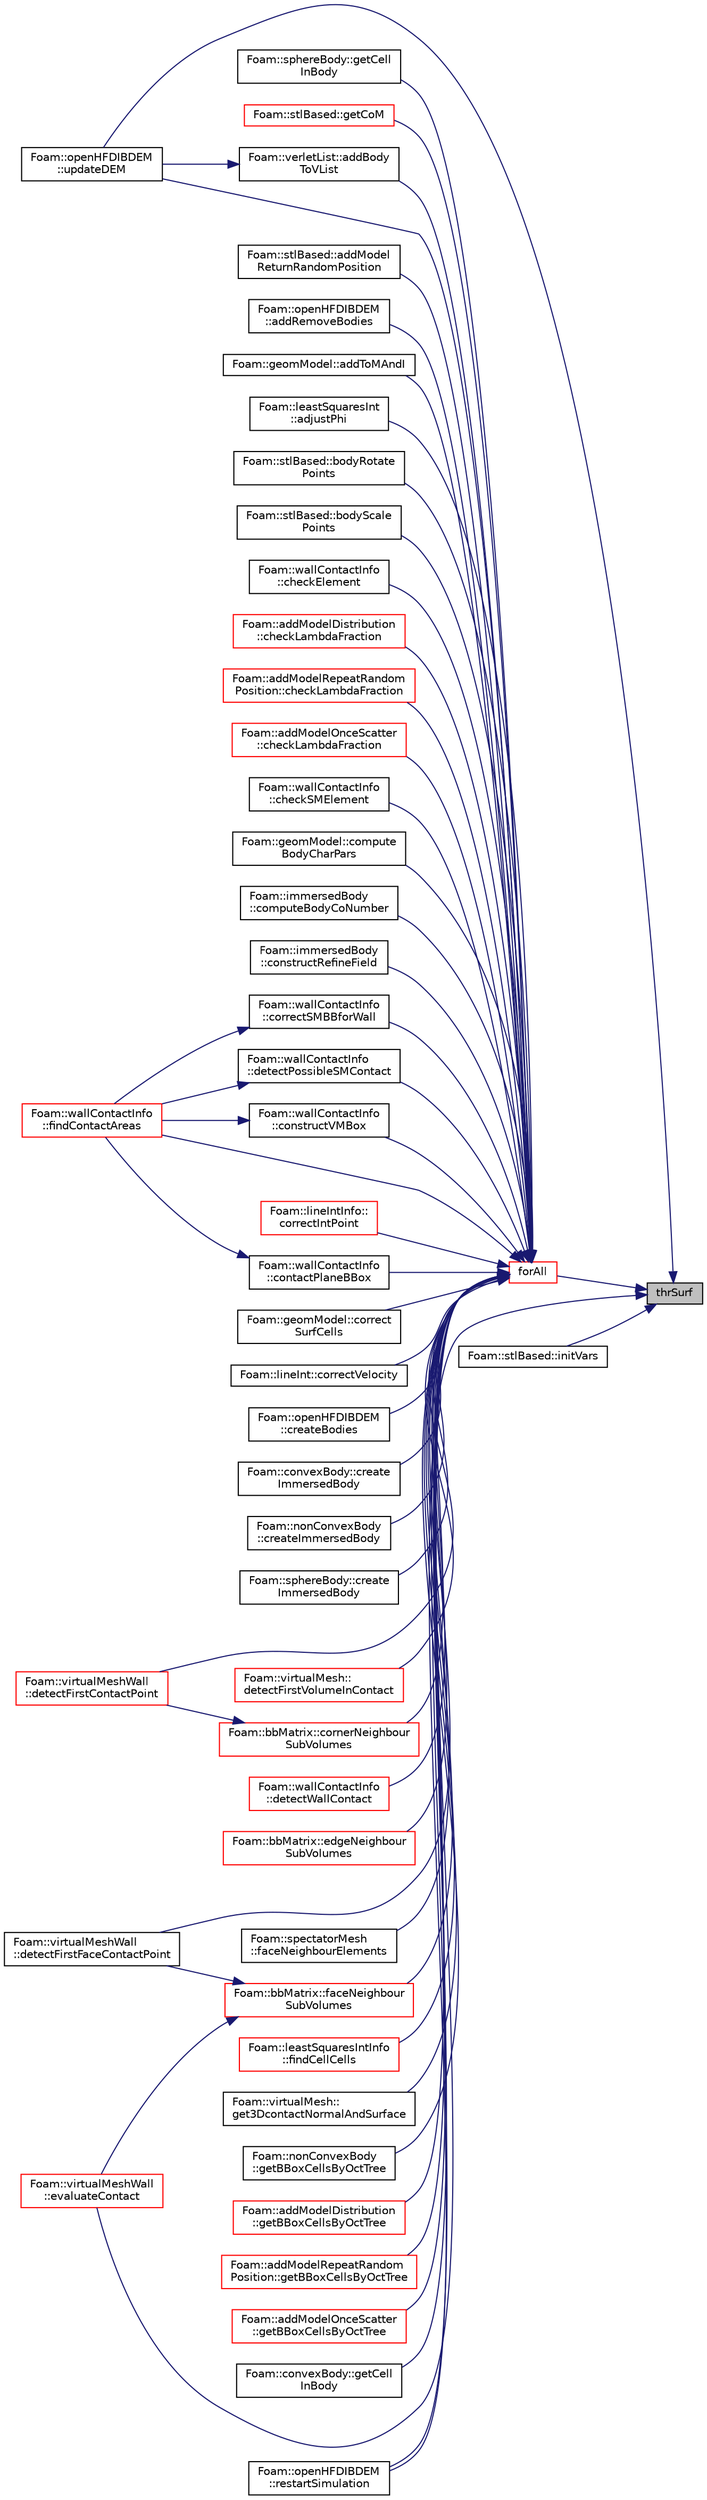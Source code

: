 digraph "thrSurf"
{
 // LATEX_PDF_SIZE
  edge [fontname="Helvetica",fontsize="10",labelfontname="Helvetica",labelfontsize="10"];
  node [fontname="Helvetica",fontsize="10",shape=record];
  rankdir="RL";
  Node1 [label="thrSurf",height=0.2,width=0.4,color="black", fillcolor="grey75", style="filled", fontcolor="black",tooltip=" "];
  Node1 -> Node2 [dir="back",color="midnightblue",fontsize="10",style="solid",fontname="Helvetica"];
  Node2 [label="forAll",height=0.2,width=0.4,color="red", fillcolor="white", style="filled",URL="$addModels_2initializeAddModels_8H.html#adcd69a620b2d93c893cbf0e92bb7c5d7",tooltip=" "];
  Node2 -> Node3 [dir="back",color="midnightblue",fontsize="10",style="solid",fontname="Helvetica"];
  Node3 [label="Foam::verletList::addBody\lToVList",height=0.2,width=0.4,color="black", fillcolor="white", style="filled",URL="$classFoam_1_1verletList.html#aea6f0fad34c18dc07869fa23c0ece9a8",tooltip=" "];
  Node3 -> Node4 [dir="back",color="midnightblue",fontsize="10",style="solid",fontname="Helvetica"];
  Node4 [label="Foam::openHFDIBDEM\l::updateDEM",height=0.2,width=0.4,color="black", fillcolor="white", style="filled",URL="$classFoam_1_1openHFDIBDEM.html#a631520a4cab61268624eada0bb3497f0",tooltip=" "];
  Node2 -> Node5 [dir="back",color="midnightblue",fontsize="10",style="solid",fontname="Helvetica"];
  Node5 [label="Foam::stlBased::addModel\lReturnRandomPosition",height=0.2,width=0.4,color="black", fillcolor="white", style="filled",URL="$classFoam_1_1stlBased.html#a66957c296d35e84b2db9c09870f7f3ff",tooltip=" "];
  Node2 -> Node6 [dir="back",color="midnightblue",fontsize="10",style="solid",fontname="Helvetica"];
  Node6 [label="Foam::openHFDIBDEM\l::addRemoveBodies",height=0.2,width=0.4,color="black", fillcolor="white", style="filled",URL="$classFoam_1_1openHFDIBDEM.html#ae96e9c231ddcf52a55420d68dbd3f73f",tooltip=" "];
  Node2 -> Node7 [dir="back",color="midnightblue",fontsize="10",style="solid",fontname="Helvetica"];
  Node7 [label="Foam::geomModel::addToMAndI",height=0.2,width=0.4,color="black", fillcolor="white", style="filled",URL="$classFoam_1_1geomModel.html#a78b35514e8fb42ef184151793fc682ae",tooltip=" "];
  Node2 -> Node8 [dir="back",color="midnightblue",fontsize="10",style="solid",fontname="Helvetica"];
  Node8 [label="Foam::leastSquaresInt\l::adjustPhi",height=0.2,width=0.4,color="black", fillcolor="white", style="filled",URL="$classFoam_1_1leastSquaresInt.html#ade561008c931dd2214a0e5494365d6b1",tooltip=" "];
  Node2 -> Node9 [dir="back",color="midnightblue",fontsize="10",style="solid",fontname="Helvetica"];
  Node9 [label="Foam::stlBased::bodyRotate\lPoints",height=0.2,width=0.4,color="black", fillcolor="white", style="filled",URL="$classFoam_1_1stlBased.html#a5fabe559c0cfa0bd8adaae27133e55f3",tooltip=" "];
  Node2 -> Node10 [dir="back",color="midnightblue",fontsize="10",style="solid",fontname="Helvetica"];
  Node10 [label="Foam::stlBased::bodyScale\lPoints",height=0.2,width=0.4,color="black", fillcolor="white", style="filled",URL="$classFoam_1_1stlBased.html#ade04ffbce72b014bf373ea69238fedf6",tooltip=" "];
  Node2 -> Node11 [dir="back",color="midnightblue",fontsize="10",style="solid",fontname="Helvetica"];
  Node11 [label="Foam::wallContactInfo\l::checkElement",height=0.2,width=0.4,color="black", fillcolor="white", style="filled",URL="$classFoam_1_1wallContactInfo.html#aebaeb00276ac897f472ed9b96520d29e",tooltip=" "];
  Node2 -> Node12 [dir="back",color="midnightblue",fontsize="10",style="solid",fontname="Helvetica"];
  Node12 [label="Foam::addModelDistribution\l::checkLambdaFraction",height=0.2,width=0.4,color="red", fillcolor="white", style="filled",URL="$classFoam_1_1addModelDistribution.html#aca0ced912d79c3f7760080f75f6f3ac6",tooltip=" "];
  Node2 -> Node14 [dir="back",color="midnightblue",fontsize="10",style="solid",fontname="Helvetica"];
  Node14 [label="Foam::addModelRepeatRandom\lPosition::checkLambdaFraction",height=0.2,width=0.4,color="red", fillcolor="white", style="filled",URL="$classFoam_1_1addModelRepeatRandomPosition.html#aa5887270431925f2f684aed1be7aa1e0",tooltip=" "];
  Node2 -> Node16 [dir="back",color="midnightblue",fontsize="10",style="solid",fontname="Helvetica"];
  Node16 [label="Foam::addModelOnceScatter\l::checkLambdaFraction",height=0.2,width=0.4,color="red", fillcolor="white", style="filled",URL="$classFoam_1_1addModelOnceScatter.html#a09a92c63f61e4fde7df88aa0a60fc640",tooltip=" "];
  Node2 -> Node18 [dir="back",color="midnightblue",fontsize="10",style="solid",fontname="Helvetica"];
  Node18 [label="Foam::wallContactInfo\l::checkSMElement",height=0.2,width=0.4,color="black", fillcolor="white", style="filled",URL="$classFoam_1_1wallContactInfo.html#a1841707e3db86426b018c56159960301",tooltip=" "];
  Node2 -> Node19 [dir="back",color="midnightblue",fontsize="10",style="solid",fontname="Helvetica"];
  Node19 [label="Foam::geomModel::compute\lBodyCharPars",height=0.2,width=0.4,color="black", fillcolor="white", style="filled",URL="$classFoam_1_1geomModel.html#a042ae896c576123625e3e95f7d5d9d12",tooltip=" "];
  Node2 -> Node20 [dir="back",color="midnightblue",fontsize="10",style="solid",fontname="Helvetica"];
  Node20 [label="Foam::immersedBody\l::computeBodyCoNumber",height=0.2,width=0.4,color="black", fillcolor="white", style="filled",URL="$classFoam_1_1immersedBody.html#a3fc696addbdc30f33f9c0cc38470721a",tooltip=" "];
  Node2 -> Node21 [dir="back",color="midnightblue",fontsize="10",style="solid",fontname="Helvetica"];
  Node21 [label="Foam::immersedBody\l::constructRefineField",height=0.2,width=0.4,color="black", fillcolor="white", style="filled",URL="$classFoam_1_1immersedBody.html#aaf4f8bae295003d7b92e5dc5b6f41973",tooltip=" "];
  Node2 -> Node22 [dir="back",color="midnightblue",fontsize="10",style="solid",fontname="Helvetica"];
  Node22 [label="Foam::wallContactInfo\l::constructVMBox",height=0.2,width=0.4,color="black", fillcolor="white", style="filled",URL="$classFoam_1_1wallContactInfo.html#a3e65b0739791e0bcdfa21c3d395808c5",tooltip=" "];
  Node22 -> Node23 [dir="back",color="midnightblue",fontsize="10",style="solid",fontname="Helvetica"];
  Node23 [label="Foam::wallContactInfo\l::findContactAreas",height=0.2,width=0.4,color="red", fillcolor="white", style="filled",URL="$classFoam_1_1wallContactInfo.html#a76bcd73066e3c881e09c557bdb1b307a",tooltip=" "];
  Node2 -> Node28 [dir="back",color="midnightblue",fontsize="10",style="solid",fontname="Helvetica"];
  Node28 [label="Foam::wallContactInfo\l::contactPlaneBBox",height=0.2,width=0.4,color="black", fillcolor="white", style="filled",URL="$classFoam_1_1wallContactInfo.html#a04758d72a4a74b82b060f83132270a15",tooltip=" "];
  Node28 -> Node23 [dir="back",color="midnightblue",fontsize="10",style="solid",fontname="Helvetica"];
  Node2 -> Node29 [dir="back",color="midnightblue",fontsize="10",style="solid",fontname="Helvetica"];
  Node29 [label="Foam::bbMatrix::cornerNeighbour\lSubVolumes",height=0.2,width=0.4,color="red", fillcolor="white", style="filled",URL="$classFoam_1_1bbMatrix.html#adc78aadf304850e42bb5f49d0de8188a",tooltip=" "];
  Node29 -> Node30 [dir="back",color="midnightblue",fontsize="10",style="solid",fontname="Helvetica"];
  Node30 [label="Foam::virtualMeshWall\l::detectFirstContactPoint",height=0.2,width=0.4,color="red", fillcolor="white", style="filled",URL="$classFoam_1_1virtualMeshWall.html#a229ccdf5daaa15de592ba5699ca24759",tooltip=" "];
  Node2 -> Node36 [dir="back",color="midnightblue",fontsize="10",style="solid",fontname="Helvetica"];
  Node36 [label="Foam::lineIntInfo::\lcorrectIntPoint",height=0.2,width=0.4,color="red", fillcolor="white", style="filled",URL="$classFoam_1_1lineIntInfo.html#a1ec30869a19b38ad7ae4fdc2c37ed4ec",tooltip=" "];
  Node2 -> Node39 [dir="back",color="midnightblue",fontsize="10",style="solid",fontname="Helvetica"];
  Node39 [label="Foam::wallContactInfo\l::correctSMBBforWall",height=0.2,width=0.4,color="black", fillcolor="white", style="filled",URL="$classFoam_1_1wallContactInfo.html#a7f2c4489a75a2fad02e267d07488051b",tooltip=" "];
  Node39 -> Node23 [dir="back",color="midnightblue",fontsize="10",style="solid",fontname="Helvetica"];
  Node2 -> Node40 [dir="back",color="midnightblue",fontsize="10",style="solid",fontname="Helvetica"];
  Node40 [label="Foam::geomModel::correct\lSurfCells",height=0.2,width=0.4,color="black", fillcolor="white", style="filled",URL="$classFoam_1_1geomModel.html#a1604b32ba5ccb8eb76504f02adeebb11",tooltip=" "];
  Node2 -> Node41 [dir="back",color="midnightblue",fontsize="10",style="solid",fontname="Helvetica"];
  Node41 [label="Foam::lineInt::correctVelocity",height=0.2,width=0.4,color="black", fillcolor="white", style="filled",URL="$classFoam_1_1lineInt.html#afbfb1d74eb98279128a2e136c552b840",tooltip=" "];
  Node2 -> Node42 [dir="back",color="midnightblue",fontsize="10",style="solid",fontname="Helvetica"];
  Node42 [label="Foam::openHFDIBDEM\l::createBodies",height=0.2,width=0.4,color="black", fillcolor="white", style="filled",URL="$classFoam_1_1openHFDIBDEM.html#af6d640b523b8609e6605b3ca960b491d",tooltip=" "];
  Node2 -> Node43 [dir="back",color="midnightblue",fontsize="10",style="solid",fontname="Helvetica"];
  Node43 [label="Foam::convexBody::create\lImmersedBody",height=0.2,width=0.4,color="black", fillcolor="white", style="filled",URL="$classFoam_1_1convexBody.html#a5199ebce35c2045a0f01587ce77cb3b2",tooltip=" "];
  Node2 -> Node44 [dir="back",color="midnightblue",fontsize="10",style="solid",fontname="Helvetica"];
  Node44 [label="Foam::nonConvexBody\l::createImmersedBody",height=0.2,width=0.4,color="black", fillcolor="white", style="filled",URL="$classFoam_1_1nonConvexBody.html#a16fcd35e8c9843a89df277b1d14f6582",tooltip=" "];
  Node2 -> Node45 [dir="back",color="midnightblue",fontsize="10",style="solid",fontname="Helvetica"];
  Node45 [label="Foam::sphereBody::create\lImmersedBody",height=0.2,width=0.4,color="black", fillcolor="white", style="filled",URL="$classFoam_1_1sphereBody.html#aa9b84a1ef51ba44110bff654ddb29821",tooltip=" "];
  Node2 -> Node30 [dir="back",color="midnightblue",fontsize="10",style="solid",fontname="Helvetica"];
  Node2 -> Node46 [dir="back",color="midnightblue",fontsize="10",style="solid",fontname="Helvetica"];
  Node46 [label="Foam::virtualMeshWall\l::detectFirstFaceContactPoint",height=0.2,width=0.4,color="black", fillcolor="white", style="filled",URL="$classFoam_1_1virtualMeshWall.html#a493c9c144c45daae654c8805bed08eca",tooltip=" "];
  Node2 -> Node47 [dir="back",color="midnightblue",fontsize="10",style="solid",fontname="Helvetica"];
  Node47 [label="Foam::virtualMesh::\ldetectFirstVolumeInContact",height=0.2,width=0.4,color="red", fillcolor="white", style="filled",URL="$classFoam_1_1virtualMesh.html#a0f7f62ab08aea15f43f265fa5a9d60ba",tooltip=" "];
  Node2 -> Node52 [dir="back",color="midnightblue",fontsize="10",style="solid",fontname="Helvetica"];
  Node52 [label="Foam::wallContactInfo\l::detectPossibleSMContact",height=0.2,width=0.4,color="black", fillcolor="white", style="filled",URL="$classFoam_1_1wallContactInfo.html#a04b1c5a07688c1b41bc04c38b0ecf2de",tooltip=" "];
  Node52 -> Node23 [dir="back",color="midnightblue",fontsize="10",style="solid",fontname="Helvetica"];
  Node2 -> Node53 [dir="back",color="midnightblue",fontsize="10",style="solid",fontname="Helvetica"];
  Node53 [label="Foam::wallContactInfo\l::detectWallContact",height=0.2,width=0.4,color="red", fillcolor="white", style="filled",URL="$classFoam_1_1wallContactInfo.html#a1831590dfe66a0022e610a73710dbfd1",tooltip=" "];
  Node2 -> Node56 [dir="back",color="midnightblue",fontsize="10",style="solid",fontname="Helvetica"];
  Node56 [label="Foam::bbMatrix::edgeNeighbour\lSubVolumes",height=0.2,width=0.4,color="red", fillcolor="white", style="filled",URL="$classFoam_1_1bbMatrix.html#a8fcb01f3ec1377cd0432deed08dc46c1",tooltip=" "];
  Node2 -> Node57 [dir="back",color="midnightblue",fontsize="10",style="solid",fontname="Helvetica"];
  Node57 [label="Foam::virtualMeshWall\l::evaluateContact",height=0.2,width=0.4,color="red", fillcolor="white", style="filled",URL="$classFoam_1_1virtualMeshWall.html#a3579436720c2e5fcceea3ab96584cef4",tooltip=" "];
  Node2 -> Node58 [dir="back",color="midnightblue",fontsize="10",style="solid",fontname="Helvetica"];
  Node58 [label="Foam::spectatorMesh\l::faceNeighbourElements",height=0.2,width=0.4,color="black", fillcolor="white", style="filled",URL="$classFoam_1_1spectatorMesh.html#a8deefab2968e7b39995b8866ea8283a0",tooltip=" "];
  Node2 -> Node59 [dir="back",color="midnightblue",fontsize="10",style="solid",fontname="Helvetica"];
  Node59 [label="Foam::bbMatrix::faceNeighbour\lSubVolumes",height=0.2,width=0.4,color="red", fillcolor="white", style="filled",URL="$classFoam_1_1bbMatrix.html#aa0282e6c9db9b90433691b00e59f37c3",tooltip=" "];
  Node59 -> Node46 [dir="back",color="midnightblue",fontsize="10",style="solid",fontname="Helvetica"];
  Node59 -> Node57 [dir="back",color="midnightblue",fontsize="10",style="solid",fontname="Helvetica"];
  Node2 -> Node60 [dir="back",color="midnightblue",fontsize="10",style="solid",fontname="Helvetica"];
  Node60 [label="Foam::leastSquaresIntInfo\l::findCellCells",height=0.2,width=0.4,color="red", fillcolor="white", style="filled",URL="$classFoam_1_1leastSquaresIntInfo.html#afa3cf5dbb111e5be738c5a554f4a18a2",tooltip=" "];
  Node2 -> Node23 [dir="back",color="midnightblue",fontsize="10",style="solid",fontname="Helvetica"];
  Node2 -> Node62 [dir="back",color="midnightblue",fontsize="10",style="solid",fontname="Helvetica"];
  Node62 [label="Foam::virtualMesh::\lget3DcontactNormalAndSurface",height=0.2,width=0.4,color="black", fillcolor="white", style="filled",URL="$classFoam_1_1virtualMesh.html#ad6879cf042ff1edf51469d59f0494abb",tooltip=" "];
  Node2 -> Node63 [dir="back",color="midnightblue",fontsize="10",style="solid",fontname="Helvetica"];
  Node63 [label="Foam::nonConvexBody\l::getBBoxCellsByOctTree",height=0.2,width=0.4,color="black", fillcolor="white", style="filled",URL="$classFoam_1_1nonConvexBody.html#ad8acc5b976b13094c271cd9674aaa679",tooltip=" "];
  Node2 -> Node64 [dir="back",color="midnightblue",fontsize="10",style="solid",fontname="Helvetica"];
  Node64 [label="Foam::addModelDistribution\l::getBBoxCellsByOctTree",height=0.2,width=0.4,color="red", fillcolor="white", style="filled",URL="$classFoam_1_1addModelDistribution.html#a1b6e5ccc6a4def69f64d4352c6e5848c",tooltip=" "];
  Node2 -> Node68 [dir="back",color="midnightblue",fontsize="10",style="solid",fontname="Helvetica"];
  Node68 [label="Foam::addModelRepeatRandom\lPosition::getBBoxCellsByOctTree",height=0.2,width=0.4,color="red", fillcolor="white", style="filled",URL="$classFoam_1_1addModelRepeatRandomPosition.html#af59ee683b4511d32cf880a5325a5eb4a",tooltip=" "];
  Node2 -> Node72 [dir="back",color="midnightblue",fontsize="10",style="solid",fontname="Helvetica"];
  Node72 [label="Foam::addModelOnceScatter\l::getBBoxCellsByOctTree",height=0.2,width=0.4,color="red", fillcolor="white", style="filled",URL="$classFoam_1_1addModelOnceScatter.html#aad9f6a0312ff96f9b9cca1e70cef1e29",tooltip=" "];
  Node2 -> Node75 [dir="back",color="midnightblue",fontsize="10",style="solid",fontname="Helvetica"];
  Node75 [label="Foam::convexBody::getCell\lInBody",height=0.2,width=0.4,color="black", fillcolor="white", style="filled",URL="$classFoam_1_1convexBody.html#af7fa610356a0bdf9ef1c77cb90a1f7e4",tooltip=" "];
  Node2 -> Node76 [dir="back",color="midnightblue",fontsize="10",style="solid",fontname="Helvetica"];
  Node76 [label="Foam::sphereBody::getCell\lInBody",height=0.2,width=0.4,color="black", fillcolor="white", style="filled",URL="$classFoam_1_1sphereBody.html#a4f146b25a28fc850aeb092ac075a7f1a",tooltip=" "];
  Node2 -> Node77 [dir="back",color="midnightblue",fontsize="10",style="solid",fontname="Helvetica"];
  Node77 [label="Foam::stlBased::getCoM",height=0.2,width=0.4,color="red", fillcolor="white", style="filled",URL="$classFoam_1_1stlBased.html#a1d7184b92402bf0a500f7409bee7b58a",tooltip=" "];
  Node2 -> Node114 [dir="back",color="midnightblue",fontsize="10",style="solid",fontname="Helvetica"];
  Node114 [label="Foam::openHFDIBDEM\l::restartSimulation",height=0.2,width=0.4,color="black", fillcolor="white", style="filled",URL="$classFoam_1_1openHFDIBDEM.html#ac3e02c2720f805a911a32dd0fc30bb65",tooltip=" "];
  Node2 -> Node4 [dir="back",color="midnightblue",fontsize="10",style="solid",fontname="Helvetica"];
  Node1 -> Node129 [dir="back",color="midnightblue",fontsize="10",style="solid",fontname="Helvetica"];
  Node129 [label="Foam::stlBased::initVars",height=0.2,width=0.4,color="black", fillcolor="white", style="filled",URL="$classFoam_1_1stlBased.html#afb00c01b6d58f6e2c0da7817e635ccdb",tooltip=" "];
  Node1 -> Node114 [dir="back",color="midnightblue",fontsize="10",style="solid",fontname="Helvetica"];
  Node1 -> Node4 [dir="back",color="midnightblue",fontsize="10",style="solid",fontname="Helvetica"];
}
